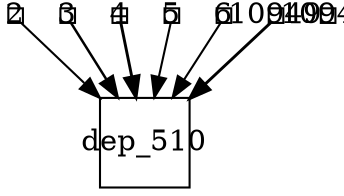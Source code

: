 digraph G {
    2 [ shape=rectangle,width=0.1,height=0.1,fixedsize=true,id=511,metric1=0,metric2=0,type=leaf ];
    3 [ shape=rectangle,width=0.1,height=0.1,fixedsize=true,id=512,metric1=0,metric2=0,type=leaf ];
    4 [ shape=rectangle,width=0.1,height=0.1,fixedsize=true,id=513,metric1=0,metric2=0,type=leaf ];
    5 [ shape=rectangle,width=0.1,height=0.1,fixedsize=true,id=514,metric1=0,metric2=0,type=leaf ];
    6 [ shape=rectangle,width=0.1,height=0.1,fixedsize=true,id=515,metric1=0,metric2=0,type=leaf ];
    10948 [ shape=rectangle,width=0.1,height=0.1,fixedsize=true,id=516,metric1=0,metric2=0,type=leaf ];
    10949 [ shape=rectangle,width=0.1,height=0.1,fixedsize=true,id=517,metric1=0,metric2=0,type=leaf ];
    dep_510 [ shape=rectangle,width=0.6,height=0.6,fixedsize=true,id=518,metric1=0,metric2=0,type=leaf ];
    10949 -> dep_510 [ id=18584,style="setlinewidth(1.4)" ];
    5 -> dep_510 [ id=18588,style="setlinewidth(1)" ];
    4 -> dep_510 [ id=18589,style="setlinewidth(1.4)" ];
    6 -> dep_510 [ id=18590,style="setlinewidth(1)" ];
    2 -> dep_510 [ id=18591,style="setlinewidth(1)" ];
    3 -> dep_510 [ id=18592,style="setlinewidth(1.2)" ];
}
